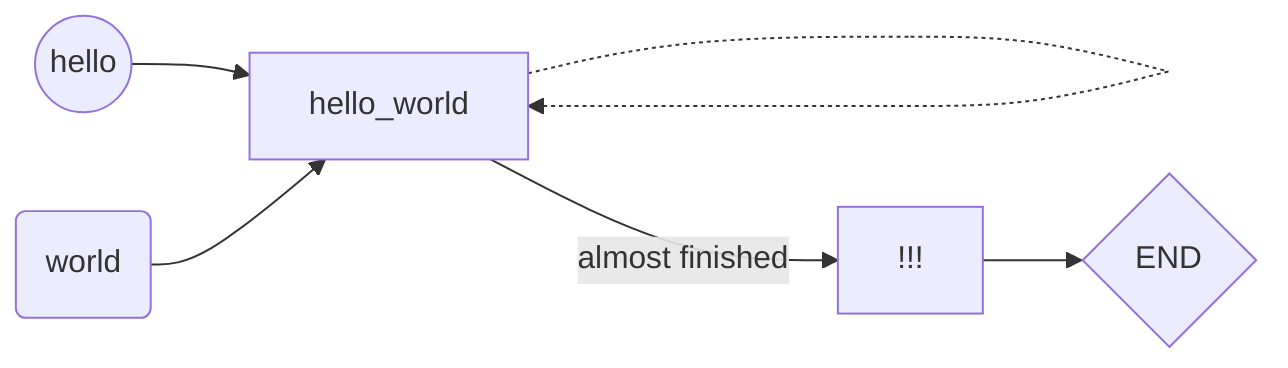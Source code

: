 graph LR
h((hello))-->hello_world
w(world)-->hello_world
hello_world-.->hello_world
hello_world-->|almost finished|!!!
!!!-->END{END}